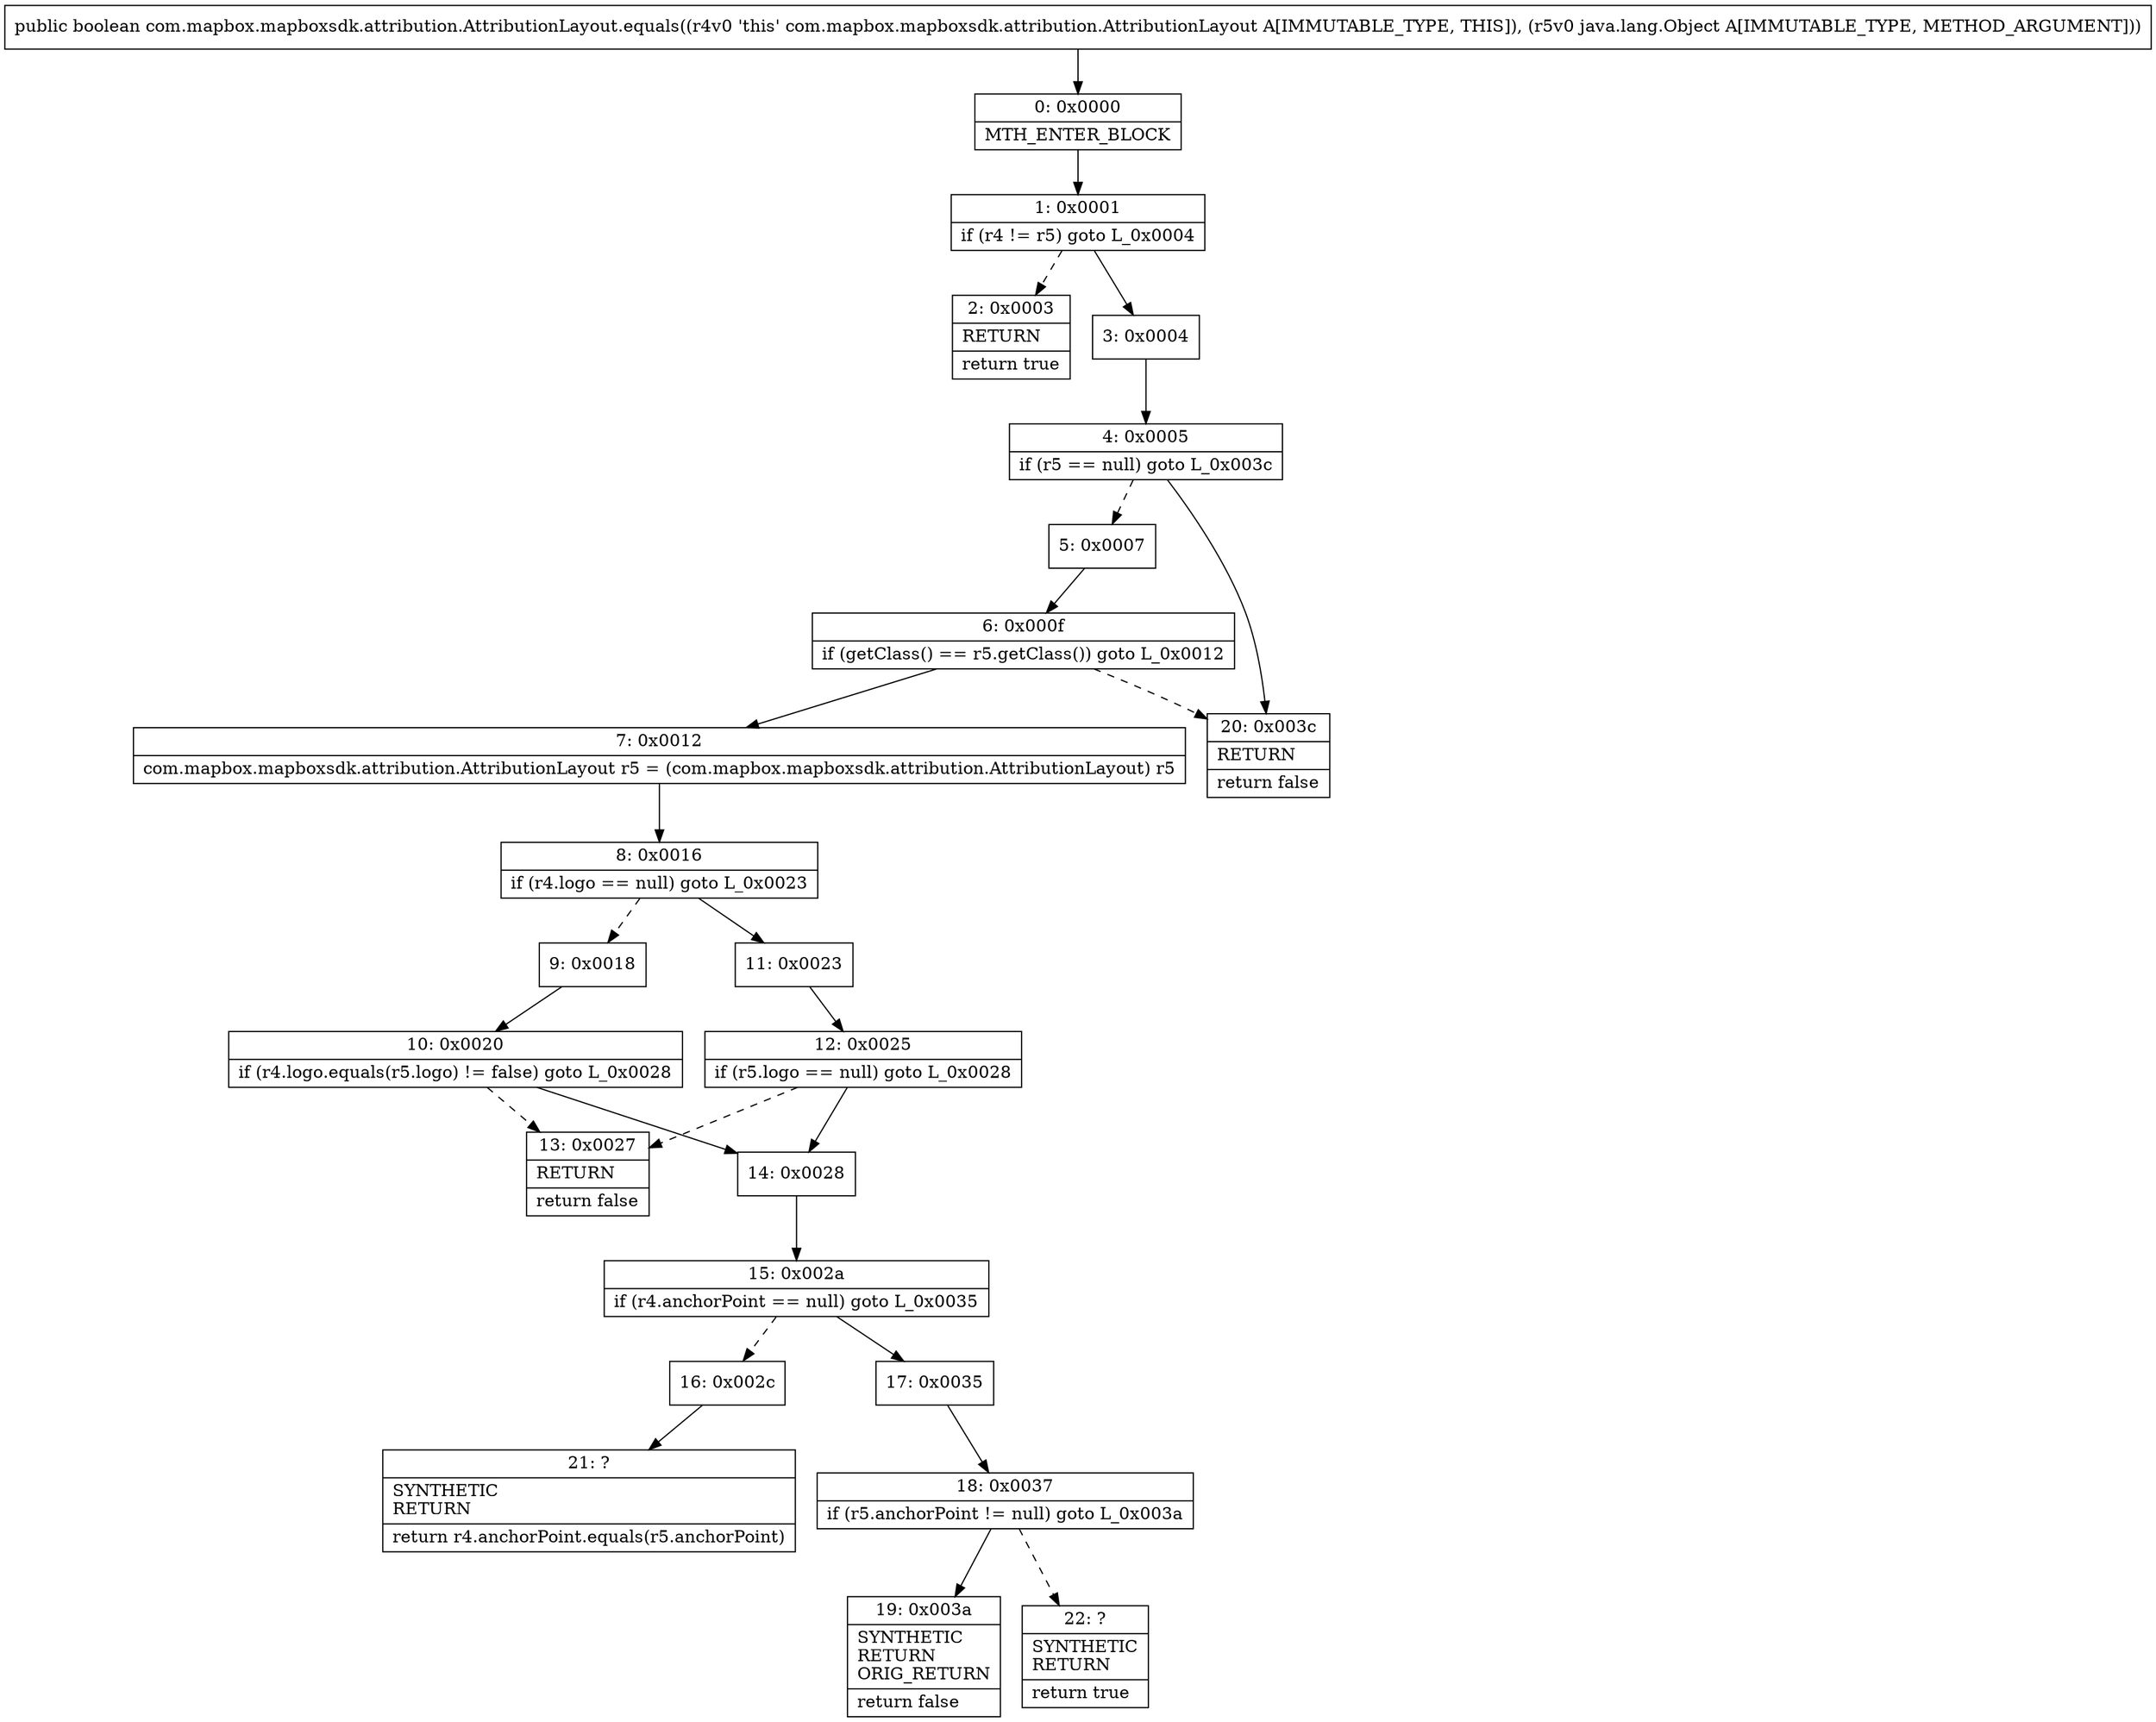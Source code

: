 digraph "CFG forcom.mapbox.mapboxsdk.attribution.AttributionLayout.equals(Ljava\/lang\/Object;)Z" {
Node_0 [shape=record,label="{0\:\ 0x0000|MTH_ENTER_BLOCK\l}"];
Node_1 [shape=record,label="{1\:\ 0x0001|if (r4 != r5) goto L_0x0004\l}"];
Node_2 [shape=record,label="{2\:\ 0x0003|RETURN\l|return true\l}"];
Node_3 [shape=record,label="{3\:\ 0x0004}"];
Node_4 [shape=record,label="{4\:\ 0x0005|if (r5 == null) goto L_0x003c\l}"];
Node_5 [shape=record,label="{5\:\ 0x0007}"];
Node_6 [shape=record,label="{6\:\ 0x000f|if (getClass() == r5.getClass()) goto L_0x0012\l}"];
Node_7 [shape=record,label="{7\:\ 0x0012|com.mapbox.mapboxsdk.attribution.AttributionLayout r5 = (com.mapbox.mapboxsdk.attribution.AttributionLayout) r5\l}"];
Node_8 [shape=record,label="{8\:\ 0x0016|if (r4.logo == null) goto L_0x0023\l}"];
Node_9 [shape=record,label="{9\:\ 0x0018}"];
Node_10 [shape=record,label="{10\:\ 0x0020|if (r4.logo.equals(r5.logo) != false) goto L_0x0028\l}"];
Node_11 [shape=record,label="{11\:\ 0x0023}"];
Node_12 [shape=record,label="{12\:\ 0x0025|if (r5.logo == null) goto L_0x0028\l}"];
Node_13 [shape=record,label="{13\:\ 0x0027|RETURN\l|return false\l}"];
Node_14 [shape=record,label="{14\:\ 0x0028}"];
Node_15 [shape=record,label="{15\:\ 0x002a|if (r4.anchorPoint == null) goto L_0x0035\l}"];
Node_16 [shape=record,label="{16\:\ 0x002c}"];
Node_17 [shape=record,label="{17\:\ 0x0035}"];
Node_18 [shape=record,label="{18\:\ 0x0037|if (r5.anchorPoint != null) goto L_0x003a\l}"];
Node_19 [shape=record,label="{19\:\ 0x003a|SYNTHETIC\lRETURN\lORIG_RETURN\l|return false\l}"];
Node_20 [shape=record,label="{20\:\ 0x003c|RETURN\l|return false\l}"];
Node_21 [shape=record,label="{21\:\ ?|SYNTHETIC\lRETURN\l|return r4.anchorPoint.equals(r5.anchorPoint)\l}"];
Node_22 [shape=record,label="{22\:\ ?|SYNTHETIC\lRETURN\l|return true\l}"];
MethodNode[shape=record,label="{public boolean com.mapbox.mapboxsdk.attribution.AttributionLayout.equals((r4v0 'this' com.mapbox.mapboxsdk.attribution.AttributionLayout A[IMMUTABLE_TYPE, THIS]), (r5v0 java.lang.Object A[IMMUTABLE_TYPE, METHOD_ARGUMENT])) }"];
MethodNode -> Node_0;
Node_0 -> Node_1;
Node_1 -> Node_2[style=dashed];
Node_1 -> Node_3;
Node_3 -> Node_4;
Node_4 -> Node_5[style=dashed];
Node_4 -> Node_20;
Node_5 -> Node_6;
Node_6 -> Node_7;
Node_6 -> Node_20[style=dashed];
Node_7 -> Node_8;
Node_8 -> Node_9[style=dashed];
Node_8 -> Node_11;
Node_9 -> Node_10;
Node_10 -> Node_14;
Node_10 -> Node_13[style=dashed];
Node_11 -> Node_12;
Node_12 -> Node_13[style=dashed];
Node_12 -> Node_14;
Node_14 -> Node_15;
Node_15 -> Node_16[style=dashed];
Node_15 -> Node_17;
Node_16 -> Node_21;
Node_17 -> Node_18;
Node_18 -> Node_19;
Node_18 -> Node_22[style=dashed];
}

